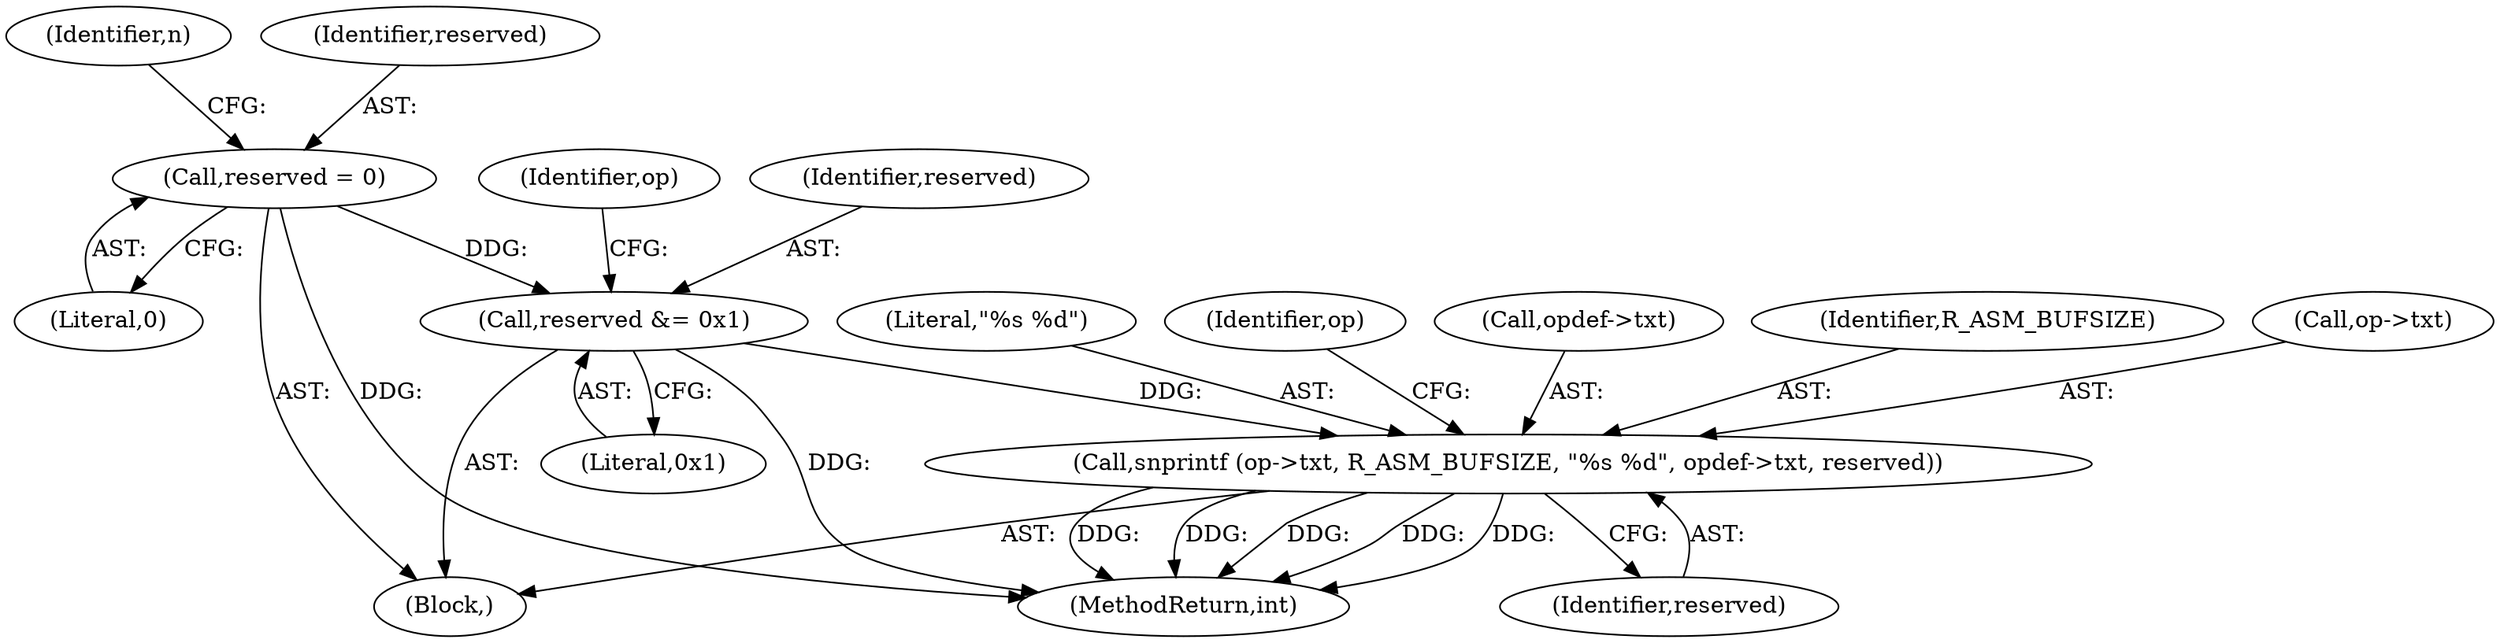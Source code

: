 digraph "0_radare2_bd276ef2fd8ac3401e65be7c126a43175ccfbcd7@API" {
"1000900" [label="(Call,snprintf (op->txt, R_ASM_BUFSIZE, \"%s %d\", opdef->txt, reserved))"];
"1000897" [label="(Call,reserved &= 0x1)"];
"1000872" [label="(Call,reserved = 0)"];
"1000905" [label="(Literal,\"%s %d\")"];
"1000877" [label="(Identifier,n)"];
"1000870" [label="(Block,)"];
"1000909" [label="(Identifier,reserved)"];
"1000912" [label="(Identifier,op)"];
"1000900" [label="(Call,snprintf (op->txt, R_ASM_BUFSIZE, \"%s %d\", opdef->txt, reserved))"];
"1000906" [label="(Call,opdef->txt)"];
"1000899" [label="(Literal,0x1)"];
"1000902" [label="(Identifier,op)"];
"1000874" [label="(Literal,0)"];
"1000897" [label="(Call,reserved &= 0x1)"];
"1001086" [label="(MethodReturn,int)"];
"1000904" [label="(Identifier,R_ASM_BUFSIZE)"];
"1000898" [label="(Identifier,reserved)"];
"1000872" [label="(Call,reserved = 0)"];
"1000873" [label="(Identifier,reserved)"];
"1000901" [label="(Call,op->txt)"];
"1000900" -> "1000870"  [label="AST: "];
"1000900" -> "1000909"  [label="CFG: "];
"1000901" -> "1000900"  [label="AST: "];
"1000904" -> "1000900"  [label="AST: "];
"1000905" -> "1000900"  [label="AST: "];
"1000906" -> "1000900"  [label="AST: "];
"1000909" -> "1000900"  [label="AST: "];
"1000912" -> "1000900"  [label="CFG: "];
"1000900" -> "1001086"  [label="DDG: "];
"1000900" -> "1001086"  [label="DDG: "];
"1000900" -> "1001086"  [label="DDG: "];
"1000900" -> "1001086"  [label="DDG: "];
"1000900" -> "1001086"  [label="DDG: "];
"1000897" -> "1000900"  [label="DDG: "];
"1000897" -> "1000870"  [label="AST: "];
"1000897" -> "1000899"  [label="CFG: "];
"1000898" -> "1000897"  [label="AST: "];
"1000899" -> "1000897"  [label="AST: "];
"1000902" -> "1000897"  [label="CFG: "];
"1000897" -> "1001086"  [label="DDG: "];
"1000872" -> "1000897"  [label="DDG: "];
"1000872" -> "1000870"  [label="AST: "];
"1000872" -> "1000874"  [label="CFG: "];
"1000873" -> "1000872"  [label="AST: "];
"1000874" -> "1000872"  [label="AST: "];
"1000877" -> "1000872"  [label="CFG: "];
"1000872" -> "1001086"  [label="DDG: "];
}
